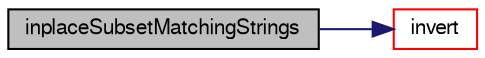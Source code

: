 digraph "inplaceSubsetMatchingStrings"
{
  bgcolor="transparent";
  edge [fontname="FreeSans",fontsize="10",labelfontname="FreeSans",labelfontsize="10"];
  node [fontname="FreeSans",fontsize="10",shape=record];
  rankdir="LR";
  Node126564 [label="inplaceSubsetMatchingStrings",height=0.2,width=0.4,color="black", fillcolor="grey75", style="filled", fontcolor="black"];
  Node126564 -> Node126565 [color="midnightblue",fontsize="10",style="solid",fontname="FreeSans"];
  Node126565 [label="invert",height=0.2,width=0.4,color="red",URL="$a21124.html#a327595a4510d001734d50819f3ee744d",tooltip="Invert one-to-one map. Unmapped elements will be -1. "];
}
